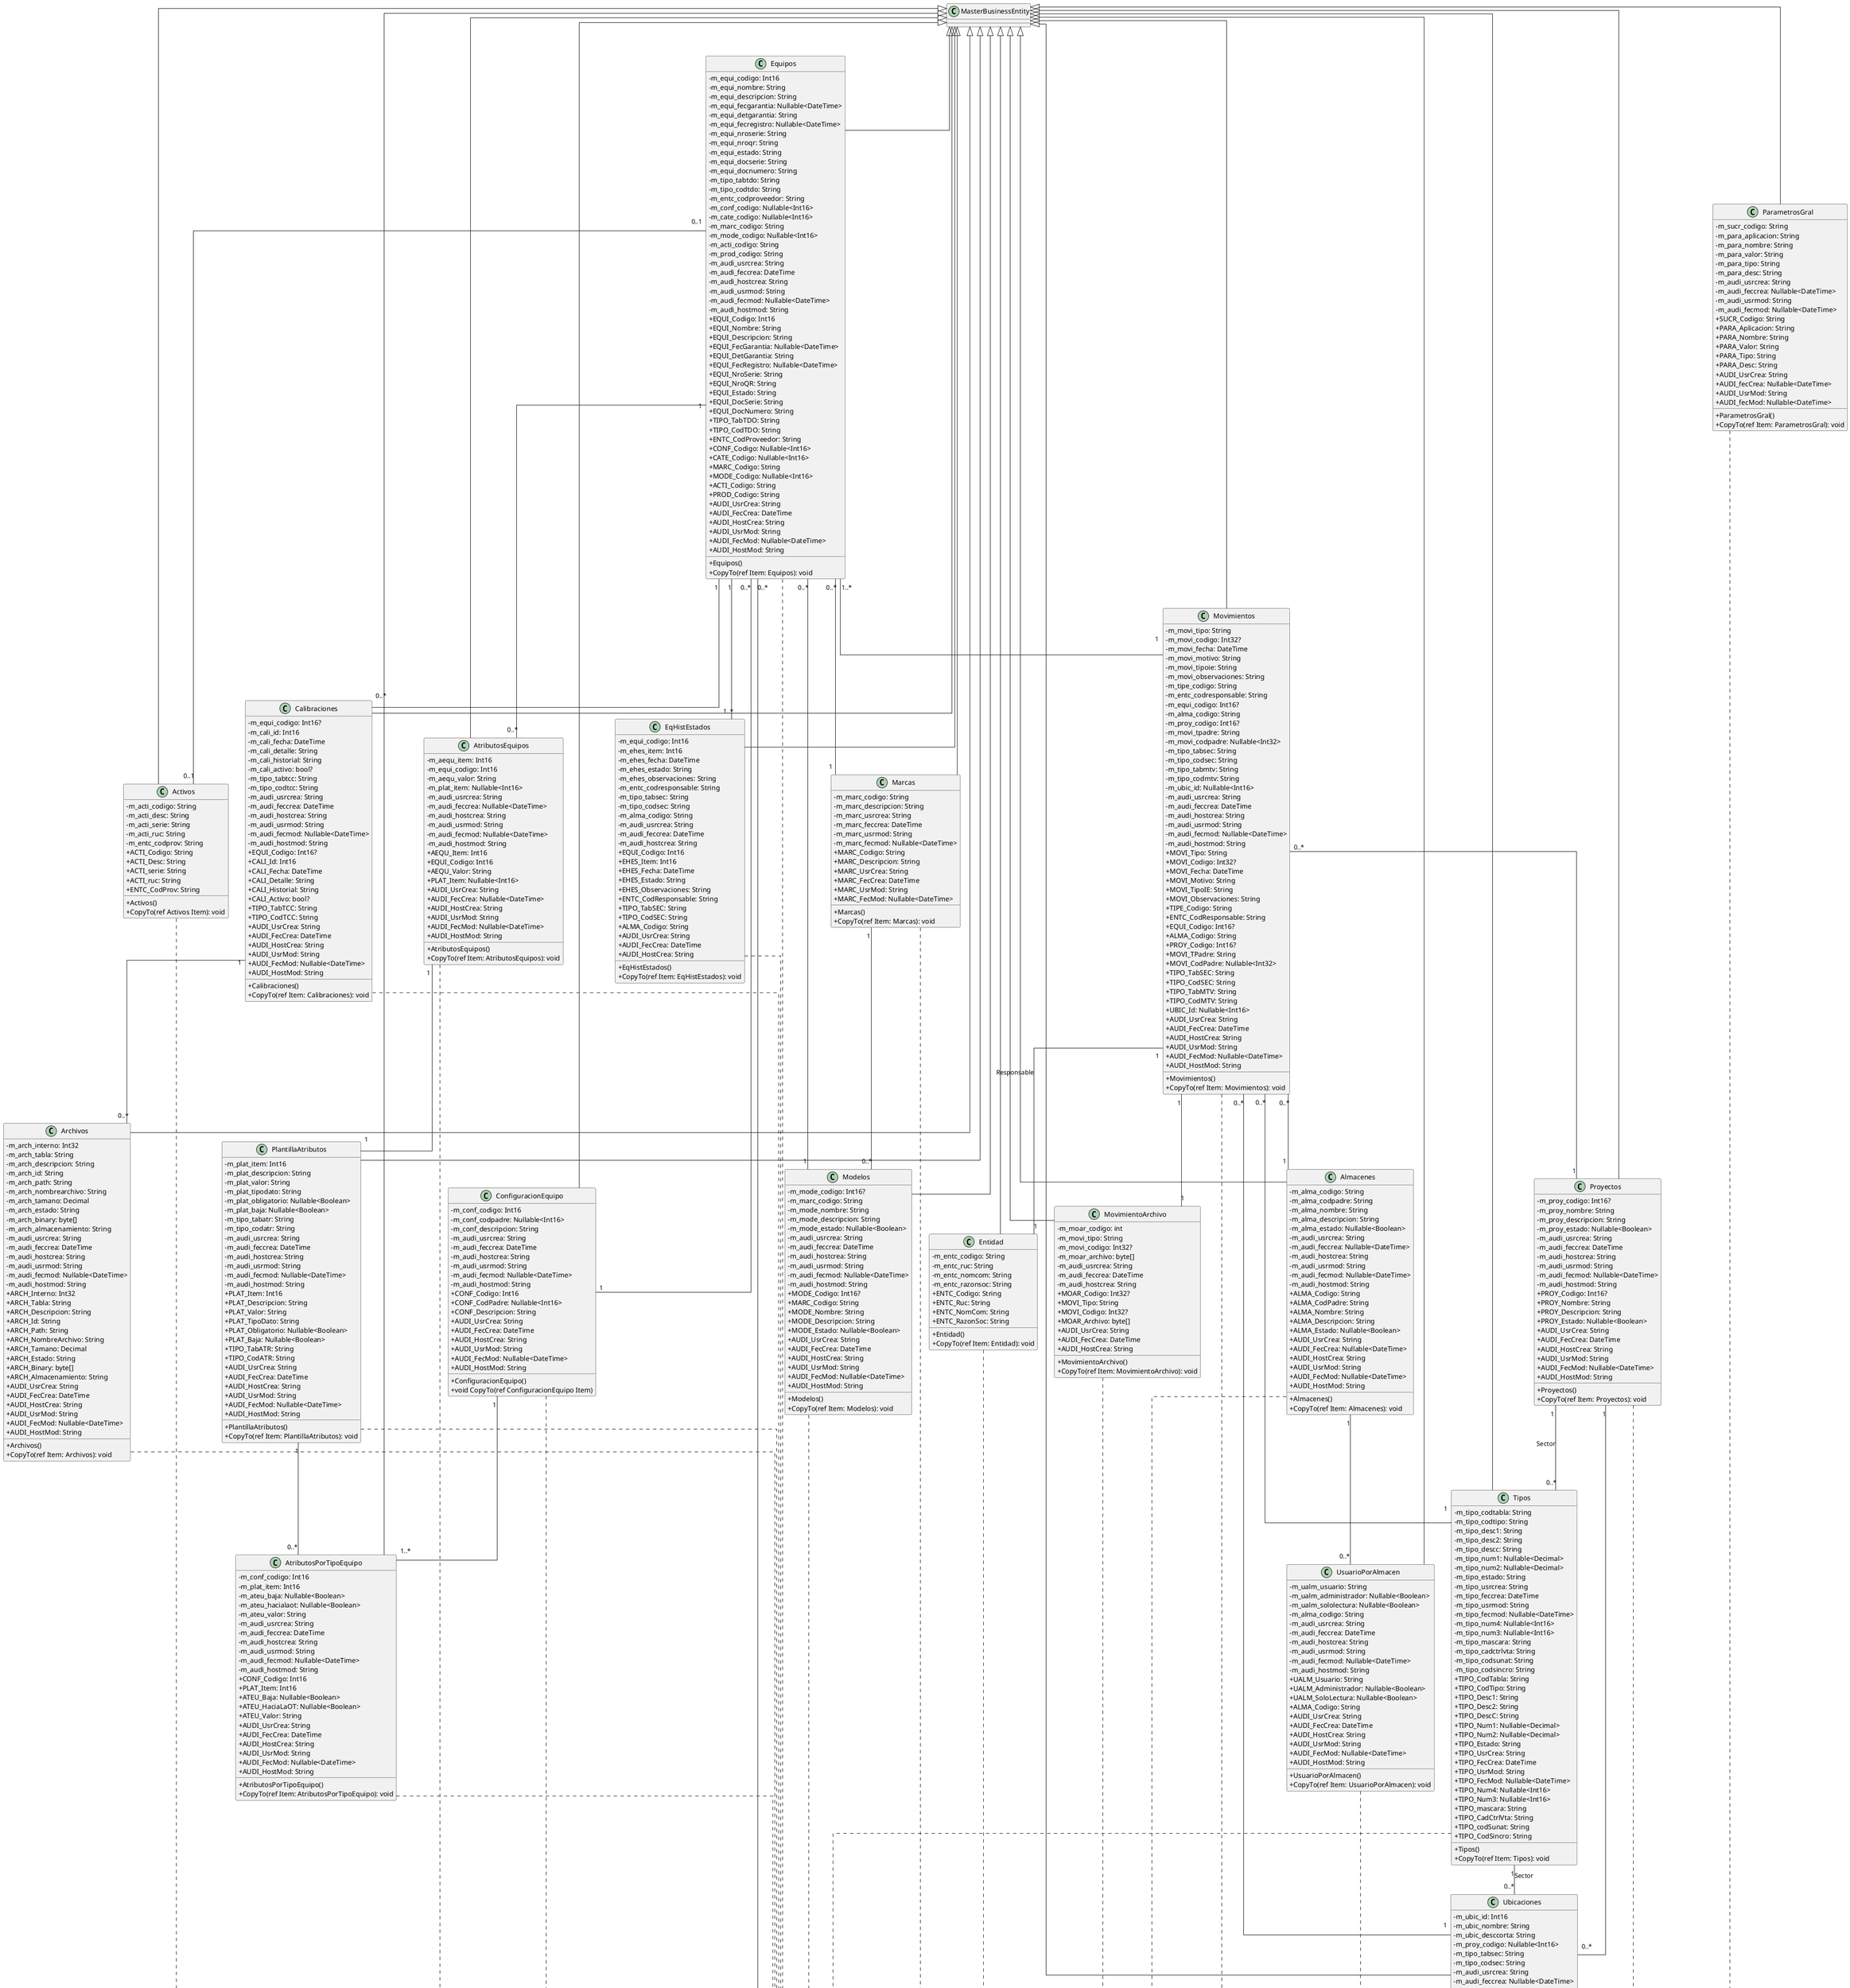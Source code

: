 @startuml Entidades Aplicacion
skinparam ClassAttributeIconSize 0
skinparam Linetype ortho

interface INotifyPropertyChanged
class MasterBusinessEntity

Activos ..> INotifyPropertyChanged
Adjuntos ..> INotifyPropertyChanged
Almacenes ..> INotifyPropertyChanged
Archivos ..> INotifyPropertyChanged
AtributosEquipos ..> INotifyPropertyChanged
AtributosPorTipoEquipo ..> INotifyPropertyChanged
Calibraciones ..> INotifyPropertyChanged
ConfiguracionEquipo ..> INotifyPropertyChanged
Entidad ..> INotifyPropertyChanged
EqHistEstados ..> INotifyPropertyChanged
Equipos ..> INotifyPropertyChanged
Marcas ..> INotifyPropertyChanged
Modelos ..> INotifyPropertyChanged
MovimientoArchivo ..> INotifyPropertyChanged
Movimientos ..> INotifyPropertyChanged
ParametrosGral ..> INotifyPropertyChanged
PlantillaAtributos ..> INotifyPropertyChanged
Productos ..> INotifyPropertyChanged
Proyectos ..> INotifyPropertyChanged
Tipos ..> INotifyPropertyChanged
Ubicaciones ..> INotifyPropertyChanged
UsuarioPorAlmacen ..> INotifyPropertyChanged

Almacenes "1" -- "0..*" UsuarioPorAlmacen
AtributosEquipos "1" -- "1" PlantillaAtributos
Calibraciones "1" -- "0..*" Archivos
ConfiguracionEquipo "1" -- "1..*" AtributosPorTipoEquipo
Equipos "0..*" -- "1" Marcas
Equipos "0..*" -- "1" Modelos
Equipos "0..*" -- "1" ConfiguracionEquipo
' Equipos "0..1" -left- "0..1" Activos
' Equipos "0..*" -right- "1" Productos
' Equipos "1..*" -right- "1" Movimientos
Equipos "0..1" -- "0..1" Activos
Equipos "0..*" -- "1" Productos
Equipos "1..*" -- "1" Movimientos
Equipos "1" -- "1..*" EqHistEstados
' Equipos "1" -left- "0..*" AtributosEquipos
' Equipos "1" -right- "0..*" Calibraciones
Equipos "1" -- "0..*" AtributosEquipos
Equipos "1" -- "0..*" Calibraciones
Marcas "1" -- "0..*" Modelos
Movimientos "0..*" -- "1" Almacenes
Movimientos "0..*" -- "1" Ubicaciones
Movimientos "0..*" -- "1" Tipos
Movimientos "0..*" -- "1" Proyectos
Movimientos "1" -- "1" MovimientoArchivo
Movimientos "1" -- "1" Entidad: Responsable
PlantillaAtributos "1" -- "0..*" AtributosPorTipoEquipo
Proyectos "1" -- "0..*" Ubicaciones
Proyectos "1" -- "0..*" Tipos: Sector
Tipos "1" -- "0..*" Ubicaciones: Sector

class Activos extends MasterBusinessEntity {
    - m_acti_codigo: String
    - m_acti_desc: String
    - m_acti_serie: String
    - m_acti_ruc: String
    - m_entc_codprov: String
    + ACTI_Codigo: String
    + ACTI_Desc: String
    + ACTI_serie: String
    + ACTI_ruc: String
    + ENTC_CodProv: String
    + Activos()
    + CopyTo(ref Activos Item): void
}

class Almacenes extends MasterBusinessEntity {
    - m_alma_codigo: String
    - m_alma_codpadre: String
    - m_alma_nombre: String
    - m_alma_descripcion: String
    - m_alma_estado: Nullable<Boolean>
    - m_audi_usrcrea: String
    - m_audi_feccrea: Nullable<DateTime>
    - m_audi_hostcrea: String
    - m_audi_usrmod: String
    - m_audi_fecmod: Nullable<DateTime>
    - m_audi_hostmod: String
    + ALMA_Codigo: String
    + ALMA_CodPadre: String
    + ALMA_Nombre: String
    + ALMA_Descripcion: String
    + ALMA_Estado: Nullable<Boolean>
    + AUDI_UsrCrea: String
    + AUDI_FecCrea: Nullable<DateTime>
    + AUDI_HostCrea: String
    + AUDI_UsrMod: String
    + AUDI_FecMod: Nullable<DateTime>
    + AUDI_HostMod: String
    + Almacenes()
    + CopyTo(ref Item: Almacenes): void
}

class Archivos extends MasterBusinessEntity {
    - m_arch_interno: Int32
    - m_arch_tabla: String
    - m_arch_descripcion: String
    - m_arch_id: String
    - m_arch_path: String
    - m_arch_nombrearchivo: String
    - m_arch_tamano: Decimal
    - m_arch_estado: String
    - m_arch_binary: byte[]
    - m_arch_almacenamiento: String
    - m_audi_usrcrea: String
    - m_audi_feccrea: DateTime
    - m_audi_hostcrea: String
    - m_audi_usrmod: String
    - m_audi_fecmod: Nullable<DateTime>
    - m_audi_hostmod: String
    + ARCH_Interno: Int32
    + ARCH_Tabla: String
    + ARCH_Descripcion: String
    + ARCH_Id: String
    + ARCH_Path: String
    + ARCH_NombreArchivo: String
    + ARCH_Tamano: Decimal
    + ARCH_Estado: String
    + ARCH_Binary: byte[]
    + ARCH_Almacenamiento: String
    + AUDI_UsrCrea: String
    + AUDI_FecCrea: DateTime
    + AUDI_HostCrea: String
    + AUDI_UsrMod: String
    + AUDI_FecMod: Nullable<DateTime>
    + AUDI_HostMod: String
    + Archivos()
    + CopyTo(ref Item: Archivos): void
}

class AtributosEquipos extends MasterBusinessEntity {
    - m_aequ_item: Int16
    - m_equi_codigo: Int16
    - m_aequ_valor: String
    - m_plat_item: Nullable<Int16>
    - m_audi_usrcrea: String
    - m_audi_feccrea: Nullable<DateTime>
    - m_audi_hostcrea: String
    - m_audi_usrmod: String
    - m_audi_fecmod: Nullable<DateTime>
    - m_audi_hostmod: String
    + AEQU_Item: Int16
    + EQUI_Codigo: Int16
    + AEQU_Valor: String
    + PLAT_Item: Nullable<Int16>
    + AUDI_UsrCrea: String
    + AUDI_FecCrea: Nullable<DateTime>
    + AUDI_HostCrea: String
    + AUDI_UsrMod: String
    + AUDI_FecMod: Nullable<DateTime>
    + AUDI_HostMod: String
    + AtributosEquipos()
    + CopyTo(ref Item: AtributosEquipos): void
}

class AtributosPorTipoEquipo extends MasterBusinessEntity {
    - m_conf_codigo: Int16
    - m_plat_item: Int16
    - m_ateu_baja: Nullable<Boolean>
    - m_ateu_hacialaot: Nullable<Boolean>
    - m_ateu_valor: String
    - m_audi_usrcrea: String
    - m_audi_feccrea: DateTime
    - m_audi_hostcrea: String
    - m_audi_usrmod: String
    - m_audi_fecmod: Nullable<DateTime>
    - m_audi_hostmod: String
    + CONF_Codigo: Int16
    + PLAT_Item: Int16
    + ATEU_Baja: Nullable<Boolean>
    + ATEU_HaciaLaOT: Nullable<Boolean>
    + ATEU_Valor: String
    + AUDI_UsrCrea: String
    + AUDI_FecCrea: DateTime
    + AUDI_HostCrea: String
    + AUDI_UsrMod: String
    + AUDI_FecMod: Nullable<DateTime>
    + AUDI_HostMod: String
    + AtributosPorTipoEquipo()
    + CopyTo(ref Item: AtributosPorTipoEquipo): void
}

class Calibraciones extends MasterBusinessEntity {
    - m_equi_codigo: Int16?
    - m_cali_id: Int16
    - m_cali_fecha: DateTime
    - m_cali_detalle: String
    - m_cali_historial: String
    - m_cali_activo: bool?
    - m_tipo_tabtcc: String
    - m_tipo_codtcc: String
    - m_audi_usrcrea: String
    - m_audi_feccrea: DateTime
    - m_audi_hostcrea: String
    - m_audi_usrmod: String
    - m_audi_fecmod: Nullable<DateTime>
    - m_audi_hostmod: String
    + EQUI_Codigo: Int16?
    + CALI_Id: Int16
    + CALI_Fecha: DateTime
    + CALI_Detalle: String
    + CALI_Historial: String
    + CALI_Activo: bool?
    + TIPO_TabTCC: String
    + TIPO_CodTCC: String
    + AUDI_UsrCrea: String
    + AUDI_FecCrea: DateTime
    + AUDI_HostCrea: String
    + AUDI_UsrMod: String
    + AUDI_FecMod: Nullable<DateTime>
    + AUDI_HostMod: String
    + Calibraciones()
    + CopyTo(ref Item: Calibraciones): void
}

class ConfiguracionEquipo extends MasterBusinessEntity {
    - m_conf_codigo: Int16
    - m_conf_codpadre: Nullable<Int16>
    - m_conf_descripcion: String
    - m_audi_usrcrea: String
    - m_audi_feccrea: DateTime
    - m_audi_hostcrea: String
    - m_audi_usrmod: String
    - m_audi_fecmod: Nullable<DateTime>
    - m_audi_hostmod: String
    + CONF_Codigo: Int16
    + CONF_CodPadre: Nullable<Int16>
    + CONF_Descripcion: String
    + AUDI_UsrCrea: String
    + AUDI_FecCrea: DateTime
    + AUDI_HostCrea: String
    + AUDI_UsrMod: String
    + AUDI_FecMod: Nullable<DateTime>
    + AUDI_HostMod: String
    + ConfiguracionEquipo()
    + void CopyTo(ref ConfiguracionEquipo Item)
}

class Entidad extends MasterBusinessEntity {
    - m_entc_codigo: String
    - m_entc_ruc: String
    - m_entc_nomcom: String
    - m_entc_razonsoc: String
    + ENTC_Codigo: String
    + ENTC_Ruc: String
    + ENTC_NomCom: String
    + ENTC_RazonSoc: String
    + Entidad()
    + CopyTo(ref Item: Entidad): void
}

class EqHistEstados extends MasterBusinessEntity {
    - m_equi_codigo: Int16
    - m_ehes_item: Int16
    - m_ehes_fecha: DateTime
    - m_ehes_estado: String
    - m_ehes_observaciones: String
    - m_entc_codresponsable: String
    - m_tipo_tabsec: String
    - m_tipo_codsec: String
    - m_alma_codigo: String
    - m_audi_usrcrea: String
    - m_audi_feccrea: DateTime
    - m_audi_hostcrea: String
    + EQUI_Codigo: Int16
    + EHES_Item: Int16
    + EHES_Fecha: DateTime
    + EHES_Estado: String
    + EHES_Observaciones: String
    + ENTC_CodResponsable: String
    + TIPO_TabSEC: String
    + TIPO_CodSEC: String
    + ALMA_Codigo: String
    + AUDI_UsrCrea: String
    + AUDI_FecCrea: DateTime
    + AUDI_HostCrea: String
    + EqHistEstados()
    + CopyTo(ref Item: EqHistEstados): void
}

class Equipos extends MasterBusinessEntity {
    - m_equi_codigo: Int16
    - m_equi_nombre: String
    - m_equi_descripcion: String
    - m_equi_fecgarantia: Nullable<DateTime>
    - m_equi_detgarantia: String
    - m_equi_fecregistro: Nullable<DateTime>
    - m_equi_nroserie: String
    - m_equi_nroqr: String
    - m_equi_estado: String
    - m_equi_docserie: String
    - m_equi_docnumero: String
    - m_tipo_tabtdo: String
    - m_tipo_codtdo: String
    - m_entc_codproveedor: String
    - m_conf_codigo: Nullable<Int16>
    - m_cate_codigo: Nullable<Int16>
    - m_marc_codigo: String
    - m_mode_codigo: Nullable<Int16>
    - m_acti_codigo: String
    - m_prod_codigo: String
    - m_audi_usrcrea: String
    - m_audi_feccrea: DateTime
    - m_audi_hostcrea: String
    - m_audi_usrmod: String
    - m_audi_fecmod: Nullable<DateTime>
    - m_audi_hostmod: String
    + EQUI_Codigo: Int16
    + EQUI_Nombre: String
    + EQUI_Descripcion: String
    + EQUI_FecGarantia: Nullable<DateTime>
    + EQUI_DetGarantia: String
    + EQUI_FecRegistro: Nullable<DateTime>
    + EQUI_NroSerie: String
    + EQUI_NroQR: String
    + EQUI_Estado: String
    + EQUI_DocSerie: String
    + EQUI_DocNumero: String
    + TIPO_TabTDO: String
    + TIPO_CodTDO: String
    + ENTC_CodProveedor: String
    + CONF_Codigo: Nullable<Int16>
    + CATE_Codigo: Nullable<Int16>
    + MARC_Codigo: String
    + MODE_Codigo: Nullable<Int16>
    + ACTI_Codigo: String
    + PROD_Codigo: String
    + AUDI_UsrCrea: String
    + AUDI_FecCrea: DateTime
    + AUDI_HostCrea: String
    + AUDI_UsrMod: String
    + AUDI_FecMod: Nullable<DateTime>
    + AUDI_HostMod: String
    + Equipos()
    + CopyTo(ref Item: Equipos): void
}

class Marcas extends MasterBusinessEntity {
    - m_marc_codigo: String
    - m_marc_descripcion: String
    - m_marc_usrcrea: String
    - m_marc_feccrea: DateTime
    - m_marc_usrmod: String
    - m_marc_fecmod: Nullable<DateTime>
    + MARC_Codigo: String
    + MARC_Descripcion: String
    + MARC_UsrCrea: String
    + MARC_FecCrea: DateTime
    + MARC_UsrMod: String
    + MARC_FecMod: Nullable<DateTime>
    + Marcas()
    + CopyTo(ref Item: Marcas): void
}

class Modelos extends MasterBusinessEntity {
    - m_mode_codigo: Int16?
    - m_marc_codigo: String
    - m_mode_nombre: String
    - m_mode_descripcion: String
    - m_mode_estado: Nullable<Boolean>
    - m_audi_usrcrea: String
    - m_audi_feccrea: DateTime
    - m_audi_hostcrea: String
    - m_audi_usrmod: String
    - m_audi_fecmod: Nullable<DateTime>
    - m_audi_hostmod: String
    + MODE_Codigo: Int16?
    + MARC_Codigo: String
    + MODE_Nombre: String
    + MODE_Descripcion: String
    + MODE_Estado: Nullable<Boolean>
    + AUDI_UsrCrea: String
    + AUDI_FecCrea: DateTime
    + AUDI_HostCrea: String
    + AUDI_UsrMod: String
    + AUDI_FecMod: Nullable<DateTime>
    + AUDI_HostMod: String
    + Modelos()
    + CopyTo(ref Item: Modelos): void
}

class MovimientoArchivo extends MasterBusinessEntity {
    - m_moar_codigo: int
    - m_movi_tipo: String
    - m_movi_codigo: Int32?
    - m_moar_archivo: byte[]
    - m_audi_usrcrea: String
    - m_audi_feccrea: DateTime
    - m_audi_hostcrea: String
    + MOAR_Codigo: Int32?
    + MOVI_Tipo: String
    + MOVI_Codigo: Int32?
    + MOAR_Archivo: byte[]
    + AUDI_UsrCrea: String
    + AUDI_FecCrea: DateTime
    + AUDI_HostCrea: String
    + MovimientoArchivo()
    + CopyTo(ref Item: MovimientoArchivo): void
}

class Movimientos extends MasterBusinessEntity {
    - m_movi_tipo: String
    - m_movi_codigo: Int32?
    - m_movi_fecha: DateTime
    - m_movi_motivo: String
    - m_movi_tipoie: String
    - m_movi_observaciones: String
    - m_tipe_codigo: String
    - m_entc_codresponsable: String
    - m_equi_codigo: Int16?
    - m_alma_codigo: String
    - m_proy_codigo: Int16?
    - m_movi_tpadre: String
    - m_movi_codpadre: Nullable<Int32>
    - m_tipo_tabsec: String
    - m_tipo_codsec: String
    - m_tipo_tabmtv: String
    - m_tipo_codmtv: String
    - m_ubic_id: Nullable<Int16>
    - m_audi_usrcrea: String
    - m_audi_feccrea: DateTime
    - m_audi_hostcrea: String
    - m_audi_usrmod: String
    - m_audi_fecmod: Nullable<DateTime>
    - m_audi_hostmod: String
    + MOVI_Tipo: String
    + MOVI_Codigo: Int32?
    + MOVI_Fecha: DateTime
    + MOVI_Motivo: String
    + MOVI_TipoIE: String
    + MOVI_Observaciones: String
    + TIPE_Codigo: String
    + ENTC_CodResponsable: String
    + EQUI_Codigo: Int16?
    + ALMA_Codigo: String
    + PROY_Codigo: Int16?
    + MOVI_TPadre: String
    + MOVI_CodPadre: Nullable<Int32>
    + TIPO_TabSEC: String
    + TIPO_CodSEC: String
    + TIPO_TabMTV: String
    + TIPO_CodMTV: String
    + UBIC_Id: Nullable<Int16>
    + AUDI_UsrCrea: String
    + AUDI_FecCrea: DateTime
    + AUDI_HostCrea: String
    + AUDI_UsrMod: String
    + AUDI_FecMod: Nullable<DateTime>
    + AUDI_HostMod: String
    + Movimientos()
    + CopyTo(ref Item: Movimientos): void
}

class ParametrosGral extends MasterBusinessEntity {
    - m_sucr_codigo: String
    - m_para_aplicacion: String
    - m_para_nombre: String
    - m_para_valor: String
    - m_para_tipo: String
    - m_para_desc: String
    - m_audi_usrcrea: String
    - m_audi_feccrea: Nullable<DateTime>
    - m_audi_usrmod: String
    - m_audi_fecmod: Nullable<DateTime>
    + SUCR_Codigo: String
    + PARA_Aplicacion: String
    + PARA_Nombre: String
    + PARA_Valor: String
    + PARA_Tipo: String
    + PARA_Desc: String
    + AUDI_UsrCrea: String
    + AUDI_fecCrea: Nullable<DateTime>
    + AUDI_UsrMod: String
    + AUDI_fecMod: Nullable<DateTime>
    + ParametrosGral()
    + CopyTo(ref Item: ParametrosGral): void
}

class PlantillaAtributos extends MasterBusinessEntity {
    - m_plat_item: Int16
    - m_plat_descripcion: String
    - m_plat_valor: String
    - m_plat_tipodato: String
    - m_plat_obligatorio: Nullable<Boolean>
    - m_plat_baja: Nullable<Boolean>
    - m_tipo_tabatr: String
    - m_tipo_codatr: String
    - m_audi_usrcrea: String
    - m_audi_feccrea: DateTime
    - m_audi_hostcrea: String
    - m_audi_usrmod: String
    - m_audi_fecmod: Nullable<DateTime>
    - m_audi_hostmod: String
    + PLAT_Item: Int16
    + PLAT_Descripcion: String
    + PLAT_Valor: String
    + PLAT_TipoDato: String
    + PLAT_Obligatorio: Nullable<Boolean>
    + PLAT_Baja: Nullable<Boolean>
    + TIPO_TabATR: String
    + TIPO_CodATR: String
    + AUDI_UsrCrea: String
    + AUDI_FecCrea: DateTime
    + AUDI_HostCrea: String
    + AUDI_UsrMod: String
    + AUDI_FecMod: Nullable<DateTime>
    + AUDI_HostMod: String
    + PlantillaAtributos()
    + CopyTo(ref Item: PlantillaAtributos): void
}

class Proyectos extends MasterBusinessEntity {
    - m_proy_codigo: Int16?
    - m_proy_nombre: String
    - m_proy_descripcion: String
    - m_proy_estado: Nullable<Boolean>
    - m_audi_usrcrea: String
    - m_audi_feccrea: DateTime
    - m_audi_hostcrea: String
    - m_audi_usrmod: String
    - m_audi_fecmod: Nullable<DateTime>
    - m_audi_hostmod: String
    + PROY_Codigo: Int16?
    + PROY_Nombre: String
    + PROY_Descripcion: String
    + PROY_Estado: Nullable<Boolean>
    + AUDI_UsrCrea: String
    + AUDI_FecCrea: DateTime
    + AUDI_HostCrea: String
    + AUDI_UsrMod: String
    + AUDI_FecMod: Nullable<DateTime>
    + AUDI_HostMod: String
    + Proyectos()
    + CopyTo(ref Item: Proyectos): void
}

class Tipos extends MasterBusinessEntity {
    - m_tipo_codtabla: String
    - m_tipo_codtipo: String
    - m_tipo_desc1: String
    - m_tipo_desc2: String
    - m_tipo_descc: String
    - m_tipo_num1: Nullable<Decimal>
    - m_tipo_num2: Nullable<Decimal>
    - m_tipo_estado: String
    - m_tipo_usrcrea: String
    - m_tipo_feccrea: DateTime
    - m_tipo_usrmod: String
    - m_tipo_fecmod: Nullable<DateTime>
    - m_tipo_num4: Nullable<Int16>
    - m_tipo_num3: Nullable<Int16>
    - m_tipo_mascara: String
    - m_tipo_cadctrlvta: String
    - m_tipo_codsunat: String
    - m_tipo_codsincro: String
    + TIPO_CodTabla: String
    + TIPO_CodTipo: String
    + TIPO_Desc1: String
    + TIPO_Desc2: String
    + TIPO_DescC: String
    + TIPO_Num1: Nullable<Decimal>
    + TIPO_Num2: Nullable<Decimal>
    + TIPO_Estado: String
    + TIPO_UsrCrea: String
    + TIPO_FecCrea: DateTime
    + TIPO_UsrMod: String
    + TIPO_FecMod: Nullable<DateTime>
    + TIPO_Num4: Nullable<Int16>
    + TIPO_Num3: Nullable<Int16>
    + TIPO_mascara: String
    + TIPO_CadCtrlVta: String
    + TIPO_codSunat: String
    + TIPO_CodSincro: String
    + Tipos()
    + CopyTo(ref Item: Tipos): void
}

class Ubicaciones extends MasterBusinessEntity {
    - m_ubic_id: Int16
    - m_ubic_nombre: String
    - m_ubic_desccorta: String
    - m_proy_codigo: Nullable<Int16>
    - m_tipo_tabsec: String
    - m_tipo_codsec: String
    - m_audi_usrcrea: String
    - m_audi_feccrea: Nullable<DateTime>
    - m_audi_hostcrea: String
    - m_audi_usrmod: String
    - m_audi_fecmod: Nullable<DateTime>
    - m_audi_hostmod: String
    + UBIC_Id: Int16
    + UBIC_Nombre: String
    + UBIC_DescCorta: String
    + PROY_Codigo: Nullable<Int16>
    + TIPO_TabSEC: String
    + TIPO_CodSEC: String
    + AUDI_UsrCrea: String
    + AUDI_FecCrea: Nullable<DateTime>
    + AUDI_HostCrea: String
    + AUDI_UsrMod: String
    + AUDI_FecMod: Nullable<DateTime>
    + AUDI_HostMod: String
    + Ubicaciones()
    + CopyTo(ref Item: Ubicaciones): void
}

class UsuarioPorAlmacen extends MasterBusinessEntity {
    - m_ualm_usuario: String
    - m_ualm_administrador: Nullable<Boolean>
    - m_ualm_sololectura: Nullable<Boolean>
    - m_alma_codigo: String
    - m_audi_usrcrea: String
    - m_audi_feccrea: DateTime
    - m_audi_hostcrea: String
    - m_audi_usrmod: String
    - m_audi_fecmod: Nullable<DateTime>
    - m_audi_hostmod: String
    + UALM_Usuario: String
    + UALM_Administrador: Nullable<Boolean>
    + UALM_SoloLectura: Nullable<Boolean>
    + ALMA_Codigo: String
    + AUDI_UsrCrea: String
    + AUDI_FecCrea: DateTime
    + AUDI_HostCrea: String
    + AUDI_UsrMod: String
    + AUDI_FecMod: Nullable<DateTime>
    + AUDI_HostMod: String
    + UsuarioPorAlmacen()
    + CopyTo(ref Item: UsuarioPorAlmacen): void
}
@enduml